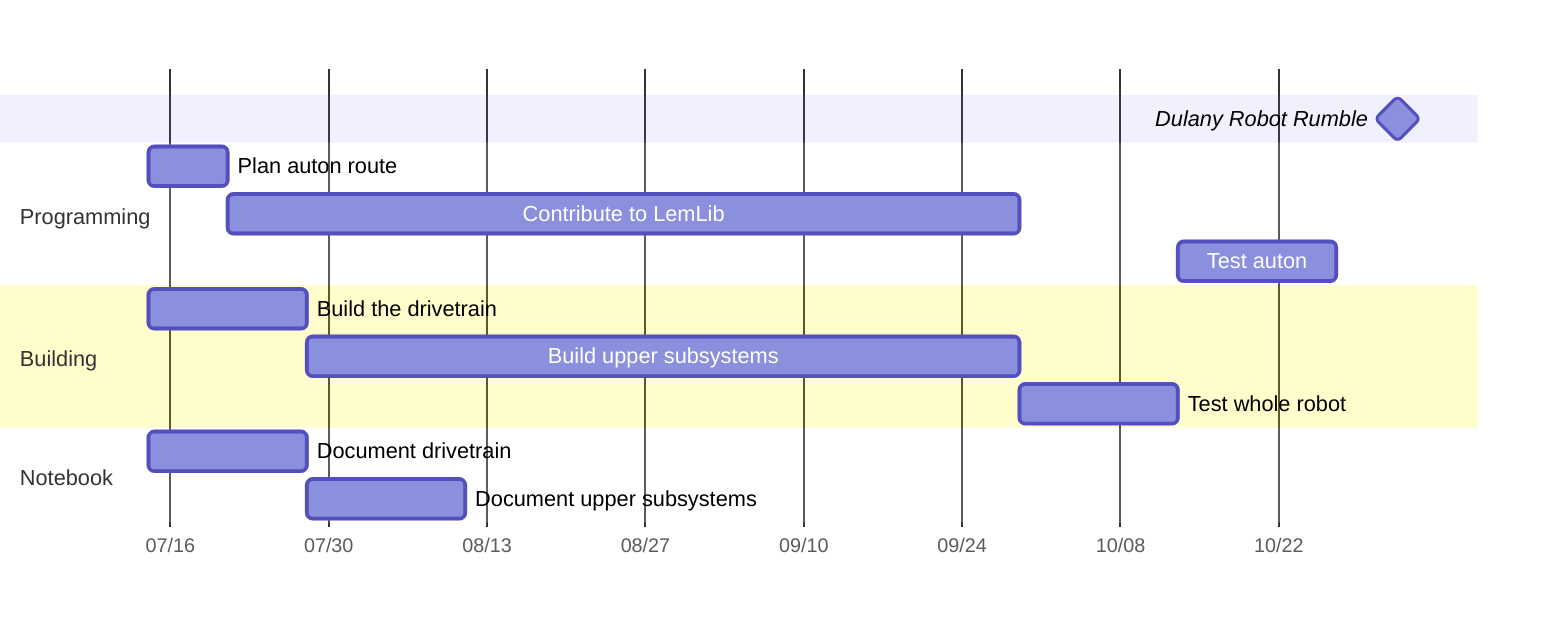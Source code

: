 gantt
	dateFormat YYYY/MM/DD
	axisFormat %m/%d
	tickInterval 2week
    todayMarker off
	Dulany Robot Rumble: milestone, m1, 2023/11/01, 1d
	section Programming
		Plan auton route       :a1, 2023/07/14, 1w
		Contribute to LemLib   :after a1, 10w
		Test auton             :after b3, 2w
  	section Building
		Build the drivetrain   :b1, 2023/07/14, 2w
		Build upper subsystems :b2, after b1, 9w
		Test whole robot       :b3, after b2, 2w
    section Notebook
		Document drivetrain       :c1, 2023/07/14, 2w
		Document upper subsystems :after c1, 2w